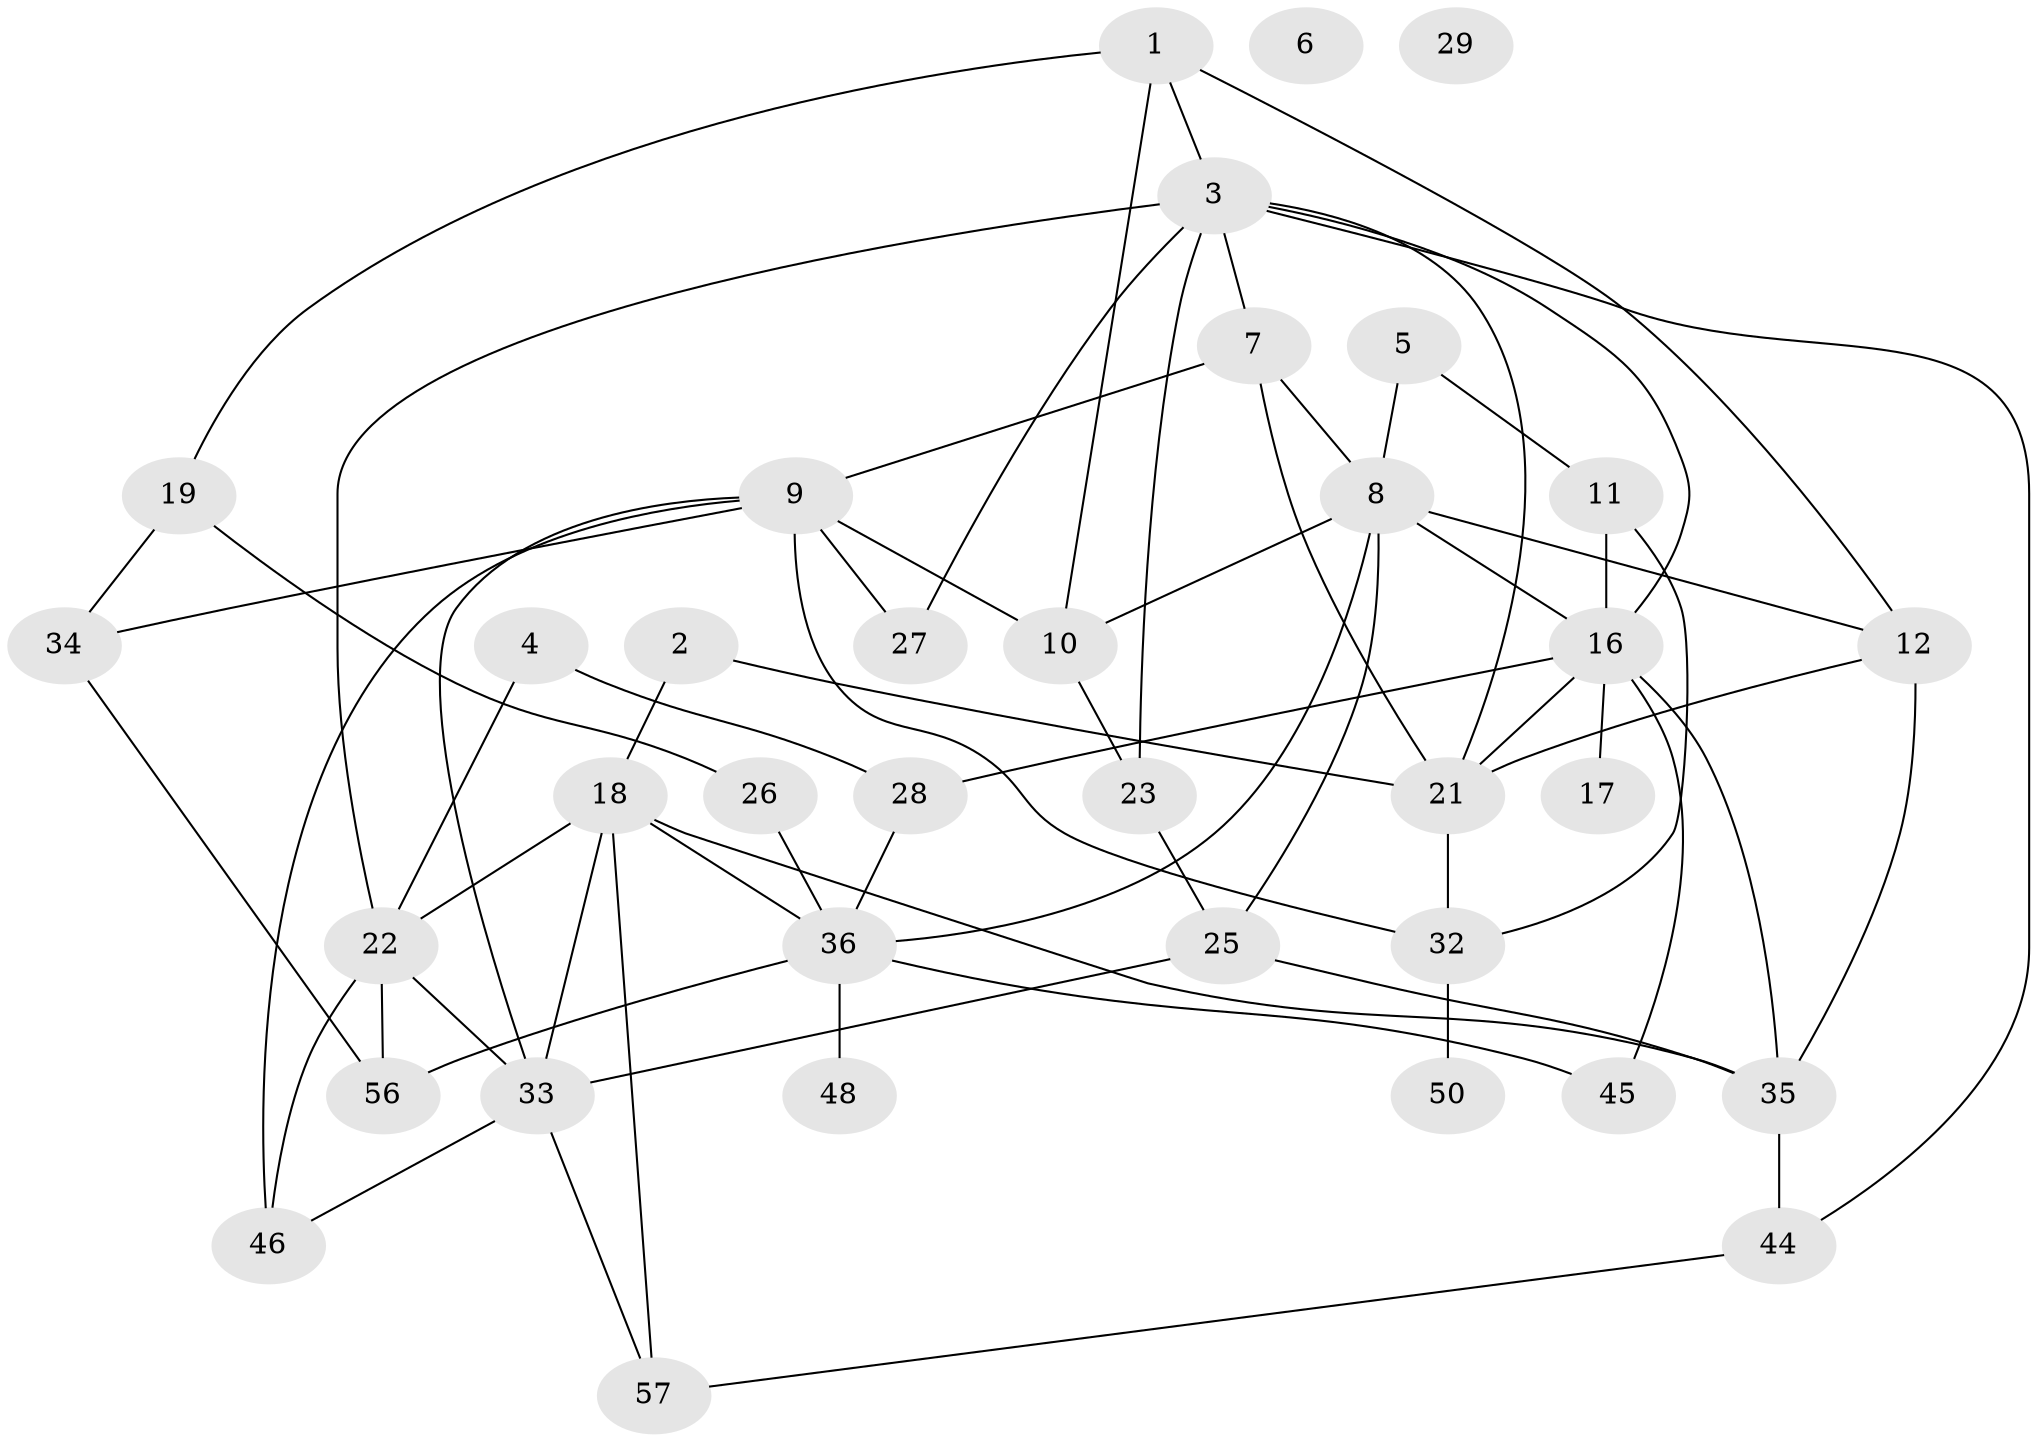 // original degree distribution, {4: 0.2413793103448276, 2: 0.2413793103448276, 1: 0.10344827586206896, 0: 0.034482758620689655, 5: 0.06896551724137931, 6: 0.05172413793103448, 3: 0.20689655172413793, 8: 0.017241379310344827, 7: 0.034482758620689655}
// Generated by graph-tools (version 1.1) at 2025/41/03/06/25 10:41:23]
// undirected, 36 vertices, 66 edges
graph export_dot {
graph [start="1"]
  node [color=gray90,style=filled];
  1 [super="+13"];
  2 [super="+30"];
  3 [super="+15"];
  4 [super="+24"];
  5;
  6;
  7 [super="+49"];
  8 [super="+40"];
  9 [super="+37"];
  10 [super="+43"];
  11 [super="+14"];
  12;
  16 [super="+58"];
  17;
  18 [super="+39"];
  19 [super="+20"];
  21 [super="+51"];
  22 [super="+38"];
  23;
  25 [super="+31"];
  26;
  27;
  28 [super="+52"];
  29;
  32 [super="+55"];
  33 [super="+42"];
  34 [super="+47"];
  35 [super="+54"];
  36 [super="+41"];
  44;
  45;
  46;
  48;
  50 [super="+53"];
  56;
  57;
  1 -- 10;
  1 -- 12;
  1 -- 3;
  1 -- 19;
  2 -- 21 [weight=2];
  2 -- 18;
  3 -- 27;
  3 -- 22 [weight=2];
  3 -- 21;
  3 -- 16 [weight=2];
  3 -- 23;
  3 -- 7;
  3 -- 44;
  4 -- 28;
  4 -- 22;
  5 -- 8;
  5 -- 11;
  7 -- 9;
  7 -- 21;
  7 -- 8;
  8 -- 12;
  8 -- 16 [weight=2];
  8 -- 36;
  8 -- 10;
  8 -- 25;
  9 -- 27;
  9 -- 46;
  9 -- 32;
  9 -- 10;
  9 -- 33;
  9 -- 34;
  10 -- 23;
  11 -- 16;
  11 -- 32;
  12 -- 21;
  12 -- 35;
  16 -- 17;
  16 -- 45;
  16 -- 21 [weight=2];
  16 -- 35;
  16 -- 28;
  18 -- 33;
  18 -- 36;
  18 -- 57;
  18 -- 22;
  18 -- 35;
  19 -- 26;
  19 -- 34;
  21 -- 32;
  22 -- 46;
  22 -- 56;
  22 -- 33;
  23 -- 25;
  25 -- 33;
  25 -- 35;
  26 -- 36;
  28 -- 36;
  32 -- 50;
  33 -- 46;
  33 -- 57;
  34 -- 56;
  35 -- 44;
  36 -- 48;
  36 -- 56;
  36 -- 45;
  44 -- 57;
}

